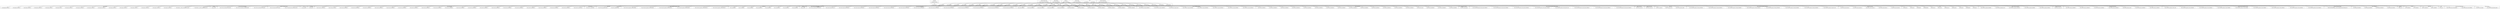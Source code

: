 digraph {
graph [overlap=false]
subgraph cluster_Moose_Meta_Role_Application_ToRole {
	label="Moose::Meta::Role::Application::ToRole";
	"Moose::Meta::Role::Application::ToRole::BEGIN@11";
	"Moose::Meta::Role::Application::ToRole::BEGIN@2";
	"Moose::Meta::Role::Application::ToRole::BEGIN@10";
	"Moose::Meta::Role::Application::ToRole::BEGIN@13";
	"Moose::Meta::Role::Application::ToRole::BEGIN@9";
	"Moose::Meta::Role::Application::ToRole::BEGIN@15";
}
subgraph cluster_Moose_Meta_Role_Composite {
	label="Moose::Meta::Role::Composite";
	"Moose::Meta::Role::Composite::BEGIN@9";
	"Moose::Meta::Role::Composite::meta";
	"Moose::Meta::Role::Composite::BEGIN@10";
	"Moose::Meta::Role::Composite::BEGIN@11";
	"Moose::Meta::Role::Composite::BEGIN@14";
	"Moose::Meta::Role::Composite::BEGIN@2";
	"Moose::Meta::Role::Composite::BEGIN@13";
	"Moose::Meta::Role::Composite::BEGIN@16";
}
subgraph cluster_DynaLoader {
	label="DynaLoader";
	"DynaLoader::bootstrap";
}
subgraph cluster_Moose_Meta_Role_Application_ToInstance {
	label="Moose::Meta::Role::Application::ToInstance";
	"Moose::Meta::Role::Application::ToInstance::BEGIN@11";
	"Moose::Meta::Role::Application::ToInstance::BEGIN@9";
	"Moose::Meta::Role::Application::ToInstance::BEGIN@14";
	"Moose::Meta::Role::Application::ToInstance::BEGIN@10";
	"Moose::Meta::Role::Application::ToInstance::meta";
	"Moose::Meta::Role::Application::ToInstance::BEGIN@16";
	"Moose::Meta::Role::Application::ToInstance::BEGIN@2";
	"Moose::Meta::Role::Application::ToInstance::BEGIN@13";
}
subgraph cluster_warnings {
	label="warnings";
	"warnings::import";
}
subgraph cluster_Moose_Meta_Attribute_Native {
	label="Moose::Meta::Attribute::Native";
	"Moose::Meta::Attribute::Native::BEGIN@2";
	"Moose::Meta::Attribute::Native::BEGIN@9";
}
subgraph cluster_Moose_Exporter {
	label="Moose::Exporter";
	"Moose::Exporter::BEGIN@590";
	"Moose::Exporter::BEGIN@18";
	"Moose::Exporter::import";
	"Moose::Exporter::__ANON__[Moose/Exporter.pm:468]";
	"Moose::Exporter::BEGIN@2";
	"Moose::Exporter::BEGIN@129";
	"Moose::Exporter::BEGIN@9";
	"Moose::Exporter::BEGIN@15";
	"Moose::Exporter::BEGIN@14";
	"Moose::Exporter::BEGIN@580";
	"Moose::Exporter::BEGIN@17";
	"Moose::Exporter::BEGIN@128";
	"Moose::Exporter::BEGIN@282";
	"Moose::Exporter::BEGIN@16";
	"Moose::Exporter::BEGIN@12";
	"Moose::Exporter::BEGIN@10";
	"Moose::Exporter::__ANON__[Moose/Exporter.pm:38]";
	"Moose::Exporter::BEGIN@13";
}
subgraph cluster_XSLoader {
	label="XSLoader";
	"XSLoader::load";
}
subgraph cluster_Class_MOP_Mixin_HasMethods {
	label="Class::MOP::Mixin::HasMethods";
	"Class::MOP::Mixin::HasMethods::add_method";
	"Class::MOP::Mixin::HasMethods::_add_meta_method";
	"Class::MOP::Mixin::HasMethods::get_method";
}
subgraph cluster_Moose_Meta_Role {
	label="Moose::Meta::Role";
	"Moose::Meta::Role::BEGIN@27";
	"Moose::Meta::Role::BEGIN@18";
	"Moose::Meta::Role::BEGIN@13";
	"Moose::Meta::Role::BEGIN@21";
	"Moose::Meta::Role::BEGIN@16";
	"Moose::Meta::Role::BEGIN@20";
	"Moose::Meta::Role::BEGIN@10";
	"Moose::Meta::Role::BEGIN@11";
	"Moose::Meta::Role::BEGIN@2";
	"Moose::Meta::Role::BEGIN@25";
	"Moose::Meta::Role::BEGIN@23";
	"Moose::Meta::Role::meta";
	"Moose::Meta::Role::BEGIN@22";
	"Moose::Meta::Role::BEGIN@19";
	"Moose::Meta::Role::BEGIN@15";
	"Moose::Meta::Role::BEGIN@24";
	"Moose::Meta::Role::BEGIN@9";
	"Moose::Meta::Role::BEGIN@14";
}
subgraph cluster_Moose_Util_TypeConstraints {
	label="Moose::Util::TypeConstraints";
	"Moose::Util::TypeConstraints::find_type_constraint";
	"Moose::Util::TypeConstraints::class_type";
}
subgraph cluster_Moose {
	label="Moose";
	"Moose::BEGIN@9";
	"Moose::init_meta";
	"Moose::BEGIN@41";
	"Moose::BEGIN@15";
	"Moose::extends";
	"Moose::BEGIN@29";
	"Moose::BEGIN@45";
	"Moose::BEGIN@34";
	"Moose::BEGIN@21";
	"Moose::BEGIN@37";
	"Moose::BEGIN@36";
	"Moose::BEGIN@39";
	"Moose::BEGIN@28";
	"Moose::around";
	"Moose::has";
	"Moose::BEGIN@42";
	"Moose::BEGIN@11";
	"Moose::BEGIN@32";
	"Moose::with";
	"Moose::BEGIN@14";
	"Moose::BEGIN@19";
	"Moose::BEGIN@44";
	"Moose::BEGIN@38";
	"Moose::BEGIN@31";
	"Moose::BEGIN@30";
	"Moose::bootstrap";
	"Moose::BEGIN@23";
	"Moose::BEGIN@40";
	"Moose::BEGIN@18";
	"Moose::BEGIN@2";
	"Moose::BEGIN@13";
	"Moose::BEGIN@8";
	"Moose::BEGIN@47";
}
subgraph cluster_Carp {
	label="Carp";
	"Carp::BEGIN@387";
	"Carp::BEGIN@105";
	"Carp::BEGIN@4";
	"Carp::BEGIN@18";
	"Carp::BEGIN@388";
	"Carp::BEGIN@8";
	"Carp::BEGIN@5";
	"Carp::BEGIN@17";
	"Carp::BEGIN@7";
	"Carp::BEGIN@67";
	"Carp::BEGIN@3";
}
subgraph cluster_mro {
	label="mro";
	"mro::get_linear_isa";
}
subgraph cluster_Moose_Meta_Role_Application_RoleSummation {
	label="Moose::Meta::Role::Application::RoleSummation";
	"Moose::Meta::Role::Application::RoleSummation::BEGIN@2";
	"Moose::Meta::Role::Application::RoleSummation::BEGIN@11";
	"Moose::Meta::Role::Application::RoleSummation::BEGIN@9";
	"Moose::Meta::Role::Application::RoleSummation::BEGIN@17";
	"Moose::Meta::Role::Application::RoleSummation::BEGIN@10";
	"Moose::Meta::Role::Application::RoleSummation::BEGIN@15";
	"Moose::Meta::Role::Application::RoleSummation::BEGIN@13";
	"Moose::Meta::Role::Application::RoleSummation::meta";
}
subgraph cluster_List_Util {
	label="List::Util";
	"List::Util::BEGIN@11";
	"List::Util::BEGIN@12";
}
subgraph cluster_Moose_Meta_Instance {
	label="Moose::Meta::Instance";
	"Moose::Meta::Instance::BEGIN@15";
	"Moose::Meta::Instance::BEGIN@10";
	"Moose::Meta::Instance::BEGIN@3";
	"Moose::Meta::Instance::BEGIN@11";
	"Moose::Meta::Instance::BEGIN@13";
}
subgraph cluster_Scalar_Util {
	label="Scalar::Util";
	"Scalar::Util::BEGIN@9";
	"Scalar::Util::BEGIN@10";
}
subgraph cluster_UNIVERSAL {
	label="UNIVERSAL";
	"UNIVERSAL::isa";
}
subgraph cluster_MooseX_Storage_IO_File {
	label="MooseX::Storage::IO::File";
	"MooseX::Storage::IO::File::BEGIN@4";
}
subgraph cluster_Moose_Meta_Class {
	label="Moose::Meta::Class";
	"Moose::Meta::Class::BEGIN@13";
	"Moose::Meta::Class::initialize";
	"Moose::Meta::Class::BEGIN@19";
	"Moose::Meta::Class::add_attribute";
	"Moose::Meta::Class::BEGIN@28";
	"Moose::Meta::Class::BEGIN@14";
	"Moose::Meta::Class::BEGIN@21";
	"Moose::Meta::Class::BEGIN@15";
	"Moose::Meta::Class::BEGIN@22";
	"Moose::Meta::Class::BEGIN@16";
	"Moose::Meta::Class::BEGIN@25";
	"Moose::Meta::Class::BEGIN@23";
	"Moose::Meta::Class::BEGIN@17";
	"Moose::Meta::Class::BEGIN@24";
	"Moose::Meta::Class::BEGIN@27";
	"Moose::Meta::Class::superclasses";
	"Moose::Meta::Class::BEGIN@3";
	"Moose::Meta::Class::BEGIN@10";
	"Moose::Meta::Class::BEGIN@18";
	"Moose::Meta::Class::BEGIN@11";
	"Moose::Meta::Class::BEGIN@31";
	"Moose::Meta::Class::BEGIN@26";
	"Moose::Meta::Class::BEGIN@29";
}
subgraph cluster_PerlFu_JobQueue {
	label="PerlFu::JobQueue";
	"PerlFu::JobQueue::BEGIN@5";
}
subgraph cluster_Class_Load {
	label="Class::Load";
	"Class::Load::BEGIN@12";
	"Class::Load::BEGIN@6";
	"Class::Load::BEGIN@7";
	"Class::Load::BEGIN@5";
	"Class::Load::BEGIN@9";
	"Class::Load::BEGIN@11";
	"Class::Load::BEGIN@16";
	"Class::Load::BEGIN@8";
}
subgraph cluster_PerlFu_Job {
	label="PerlFu::Job";
	"PerlFu::Job::BEGIN@3";
}
subgraph cluster_Class_MOP_Object {
	label="Class::MOP::Object";
	"Class::MOP::Object::meta";
}
subgraph cluster_Class_Load_XS {
	label="Class::Load::XS";
	"Class::Load::XS::is_class_loaded";
}
subgraph cluster_strict {
	label="strict";
	"strict::import";
}
subgraph cluster_Moose_Util {
	label="Moose::Util";
	"Moose::Util::apply_all_roles";
	"Moose::Util::_caller_info";
	"Moose::Util::add_method_modifier";
}
subgraph cluster_Class_MOP_Class {
	label="Class::MOP::Class";
	"Class::MOP::Class::find_method_by_name";
	"Class::MOP::Class::initialize";
}
subgraph cluster_Class_MOP {
	label="Class::MOP";
	"Class::MOP::_definition_context";
	"Class::MOP::get_metaclass_by_name";
}
subgraph cluster_MooseX_Storage {
	label="MooseX::Storage";
	"MooseX::Storage::BEGIN@5";
}
subgraph cluster_Exporter {
	label="Exporter";
	"Exporter::import";
}
subgraph cluster_Class_MOP_Attribute {
	label="Class::MOP::Attribute";
	"Class::MOP::Attribute::new";
}
subgraph cluster_Class_MOP_MiniTrait {
	label="Class::MOP::MiniTrait";
	"Class::MOP::MiniTrait::apply";
}
subgraph cluster_Moose_Object {
	label="Moose::Object";
	"Moose::Object::BEGIN@108";
	"Moose::Object::BEGIN@17";
	"Moose::Object::BEGIN@13";
	"Moose::Object::BEGIN@85";
	"Moose::Object::BEGIN@11";
	"Moose::Object::BEGIN@14";
	"Moose::Object::BEGIN@16";
	"Moose::Object::BEGIN@3";
	"Moose::Object::BEGIN@19";
	"Moose::Object::BEGIN@20";
	"Moose::Object::BEGIN@15";
	"Moose::Object::BEGIN@10";
}
subgraph cluster_main {
	label="main";
	"main::BEGIN@4";
	"main::BEGIN@3";
}
subgraph cluster_MooseX_Storage_Basic {
	label="MooseX::Storage::Basic";
	"MooseX::Storage::Basic::BEGIN@4";
}
subgraph cluster_Package_DeprecationManager {
	label="Package::DeprecationManager";
	"Package::DeprecationManager::__ANON__[Package/DeprecationManager.pm:61]";
}
subgraph cluster_Moose_Meta_Attribute {
	label="Moose::Meta::Attribute";
	"Moose::Meta::Attribute::new";
}
subgraph cluster_Class_MOP_Mixin_HasAttributes {
	label="Class::MOP::Mixin::HasAttributes";
	"Class::MOP::Mixin::HasAttributes::add_attribute";
}
subgraph cluster_Moose_Deprecated {
	label="Moose::Deprecated";
	"Moose::Deprecated::BEGIN@12";
	"Moose::Deprecated::BEGIN@10";
	"Moose::Deprecated::BEGIN@9";
	"Moose::Deprecated::BEGIN@2";
}
subgraph cluster_Moose_Meta_TypeConstraint {
	label="Moose::Meta::TypeConstraint";
	"Moose::Meta::TypeConstraint::BEGIN@26";
	"Moose::Meta::TypeConstraint::meta";
	"Moose::Meta::TypeConstraint::BEGIN@12";
	"Moose::Meta::TypeConstraint::BEGIN@19";
	"Moose::Meta::TypeConstraint::BEGIN@14";
	"Moose::Meta::TypeConstraint::BEGIN@24";
	"Moose::Meta::TypeConstraint::BEGIN@3";
	"Moose::Meta::TypeConstraint::BEGIN@11";
	"Moose::Meta::TypeConstraint::BEGIN@20";
	"Moose::Meta::TypeConstraint::BEGIN@23";
	"Moose::Meta::TypeConstraint::BEGIN@21";
	"Moose::Meta::TypeConstraint::BEGIN@10";
	"Moose::Meta::TypeConstraint::BEGIN@22";
}
subgraph cluster_Moose_Meta_TypeCoercion {
	label="Moose::Meta::TypeCoercion";
	"Moose::Meta::TypeCoercion::BEGIN@10";
	"Moose::Meta::TypeCoercion::BEGIN@12";
	"Moose::Meta::TypeCoercion::BEGIN@14";
	"Moose::Meta::TypeCoercion::BEGIN@3";
	"Moose::Meta::TypeCoercion::BEGIN@11";
	"Moose::Meta::TypeCoercion::BEGIN@15";
	"Moose::Meta::TypeCoercion::meta";
}
subgraph cluster_Moose_Meta_Role_Application {
	label="Moose::Meta::Role::Application";
	"Moose::Meta::Role::Application::meta";
	"Moose::Meta::Role::Application::BEGIN@9";
	"Moose::Meta::Role::Application::BEGIN@11";
	"Moose::Meta::Role::Application::BEGIN@2";
	"Moose::Meta::Role::Application::BEGIN@10";
}
subgraph cluster_Moose_Meta_Role_Application_ToClass {
	label="Moose::Meta::Role::Application::ToClass";
	"Moose::Meta::Role::Application::ToClass::BEGIN@10";
	"Moose::Meta::Role::Application::ToClass::BEGIN@11";
	"Moose::Meta::Role::Application::ToClass::BEGIN@17";
	"Moose::Meta::Role::Application::ToClass::BEGIN@2";
	"Moose::Meta::Role::Application::ToClass::BEGIN@9";
	"Moose::Meta::Role::Application::ToClass::BEGIN@15";
	"Moose::Meta::Role::Application::ToClass::BEGIN@13";
	"Moose::Meta::Role::Application::ToClass::meta";
	"Moose::Meta::Role::Application::ToClass::BEGIN@14";
}
"Moose::BEGIN@42" -> "Moose::Meta::Role::Application::ToInstance::BEGIN@9";
"Moose::BEGIN@19" -> "Moose::Exporter::import";
"Moose::BEGIN@19" -> "Moose::Exporter::BEGIN@9";
"Moose::BEGIN@19" -> "Moose::Exporter::BEGIN@15";
"Moose::BEGIN@38" -> "Moose::Meta::Role::Application::BEGIN@11";
"PerlFu::Job::BEGIN@3" -> "Moose::BEGIN@42";
"Moose::BEGIN@28" -> "Moose::Meta::Class::BEGIN@22";
"Moose::with" -> "Moose::Util::apply_all_roles";
"PerlFu::Job::BEGIN@3" -> "Moose::BEGIN@11";
"Moose::BEGIN@36" -> "Moose::Meta::Role::BEGIN@23";
"Moose::BEGIN@34" -> "Moose::Object::BEGIN@17";
"Moose::BEGIN@15" -> "Class::Load::BEGIN@6";
"Moose::BEGIN@42" -> "Moose::Meta::Role::Application::ToInstance::BEGIN@10";
"Moose::BEGIN@28" -> "Moose::Meta::Class::BEGIN@27";
"Moose::BEGIN@14" -> "Exporter::import";
"Moose::BEGIN@15" -> "Exporter::import";
"Moose::BEGIN@13" -> "Exporter::import";
"Moose::BEGIN@34" -> "Moose::Object::BEGIN@11";
"Moose::BEGIN@29" -> "Moose::Meta::TypeConstraint::BEGIN@24";
"Moose::BEGIN@28" -> "Moose::Meta::Class::BEGIN@3";
"Moose::BEGIN@37" -> "Moose::Meta::Role::Composite::BEGIN@11";
"Moose::BEGIN@42" -> "Moose::Meta::Role::Application::ToInstance::BEGIN@16";
"Moose::init_meta" -> "Moose::Util::TypeConstraints::find_type_constraint";
"Moose::BEGIN@30" -> "Moose::Meta::TypeCoercion::meta";
"Moose::BEGIN@36" -> "Moose::Meta::Role::BEGIN@27";
"Moose::BEGIN@30" -> "Moose::Meta::TypeCoercion::BEGIN@15";
"Moose::init_meta" -> "Moose::Util::TypeConstraints::class_type";
"Moose::BEGIN@28" -> "Moose::Meta::Class::BEGIN@21";
"Moose::BEGIN@19" -> "Moose::Exporter::BEGIN@17";
"Moose::BEGIN@28" -> "Moose::Meta::Class::BEGIN@16";
"Moose::BEGIN@40" -> "Moose::Meta::Role::Application::ToClass::BEGIN@11";
"Moose::BEGIN@13" -> "List::Util::BEGIN@11";
"Moose::BEGIN@30" -> "Moose::Meta::TypeCoercion::BEGIN@11";
"Moose::BEGIN@29" -> "Moose::Meta::TypeConstraint::BEGIN@19";
"Moose::BEGIN@39" -> "Moose::Meta::Role::Application::RoleSummation::BEGIN@13";
"Moose::BEGIN@37" -> "Moose::Meta::Role::Composite::BEGIN@16";
"Moose::with" -> "Moose::Exporter::__ANON__[Moose/Exporter.pm:38]";
"Moose::extends" -> "Moose::Exporter::__ANON__[Moose/Exporter.pm:38]";
"Moose::has" -> "Moose::Exporter::__ANON__[Moose/Exporter.pm:38]";
"Moose::around" -> "Moose::Exporter::__ANON__[Moose/Exporter.pm:38]";
"PerlFu::Job::BEGIN@3" -> "Moose::BEGIN@47";
"Moose::BEGIN@36" -> "Moose::Meta::Role::BEGIN@18";
"Moose::BEGIN@39" -> "Moose::Meta::Role::Application::RoleSummation::meta";
"PerlFu::Job::BEGIN@3" -> "Moose::BEGIN@29";
"Moose::BEGIN@40" -> "Moose::Meta::Role::Application::ToClass::BEGIN@15";
"PerlFu::Job::BEGIN@3" -> "Moose::BEGIN@45";
"Moose::BEGIN@39" -> "Moose::Meta::Role::Application::RoleSummation::BEGIN@9";
"Moose::BEGIN@34" -> "Moose::Object::BEGIN@16";
"Moose::BEGIN@34" -> "Moose::Object::BEGIN@15";
"Moose::BEGIN@19" -> "Moose::Exporter::BEGIN@128";
"Moose::BEGIN@40" -> "Moose::Meta::Role::Application::ToClass::BEGIN@10";
"Moose::init_meta" -> "Class::Load::XS::is_class_loaded";
"Moose::BEGIN@32" -> "Moose::Meta::Instance::BEGIN@13";
"Moose::BEGIN@14" -> "Carp::BEGIN@7";
"PerlFu::Job::BEGIN@3" -> "Moose::BEGIN@40";
"Moose::BEGIN@13" -> "Scalar::Util::BEGIN@9";
"Moose::BEGIN@41" -> "Moose::Meta::Role::Application::ToRole::BEGIN@10";
"Moose::BEGIN@29" -> "Moose::Meta::TypeConstraint::meta";
"Moose::BEGIN@40" -> "Moose::Meta::Role::Application::ToClass::BEGIN@2";
"Moose::BEGIN@28" -> "Class::MOP::Object::meta";
"MooseX::Storage::BEGIN@5" -> "Moose::extends";
"Moose::extends" -> "Moose::extends";
"Moose::BEGIN@28" -> "Moose::Meta::Class::BEGIN@19";
"Moose::BEGIN@36" -> "Moose::Meta::Role::BEGIN@11";
"PerlFu::Job::BEGIN@3" -> "Moose::BEGIN@39";
"Moose::BEGIN@28" -> "Moose::Meta::Class::BEGIN@15";
"Moose::BEGIN@32" -> "Moose::Meta::Instance::BEGIN@11";
"Moose::BEGIN@28" -> "Moose::Meta::Class::BEGIN@25";
"Moose::BEGIN@29" -> "Moose::Meta::TypeConstraint::BEGIN@12";
"Moose::BEGIN@30" -> "Moose::Meta::TypeCoercion::BEGIN@10";
"Moose::BEGIN@36" -> "Moose::Meta::Role::BEGIN@15";
"Moose::BEGIN@28" -> "Moose::Meta::Class::BEGIN@10";
"Moose::BEGIN@18" -> "Moose::Deprecated::BEGIN@12";
"Moose::BEGIN@36" -> "Moose::Meta::Role::BEGIN@9";
"Moose::BEGIN@37" -> "Moose::Meta::Role::Composite::BEGIN@10";
"Moose::BEGIN@14" -> "Carp::BEGIN@18";
"Moose::init_meta" -> "Moose::Meta::Class::initialize";
"Moose::BEGIN@36" -> "Moose::Meta::Role::BEGIN@16";
"PerlFu::Job::BEGIN@3" -> "Moose::BEGIN@34";
"Moose::BEGIN@34" -> "Moose::Object::BEGIN@20";
"Moose::BEGIN@47" -> "Moose::Meta::Attribute::Native::BEGIN@2";
"Moose::BEGIN@15" -> "Class::Load::BEGIN@9";
"Moose::BEGIN@39" -> "Moose::Meta::Role::Application::RoleSummation::BEGIN@10";
"Moose::BEGIN@28" -> "Moose::Meta::Class::BEGIN@23";
"PerlFu::Job::BEGIN@3" -> "Moose::BEGIN@31";
"Moose::BEGIN@29" -> "Moose::Meta::TypeConstraint::BEGIN@20";
"Moose::BEGIN@42" -> "Moose::Meta::Role::Application::ToInstance::BEGIN@2";
"Moose::BEGIN@28" -> "Moose::Meta::Class::BEGIN@26";
"Moose::BEGIN@39" -> "Moose::Meta::Role::Application::RoleSummation::BEGIN@15";
"Moose::BEGIN@34" -> "Moose::Object::BEGIN@10";
"Moose::BEGIN@14" -> "Carp::BEGIN@4";
"Moose::BEGIN@19" -> "Moose::Exporter::BEGIN@18";
"PerlFu::Job::BEGIN@3" -> "Moose::BEGIN@15";
"Moose::BEGIN@19" -> "Moose::Exporter::BEGIN@2";
"Moose::BEGIN@30" -> "Moose::Meta::Attribute::new";
"Moose::BEGIN@28" -> "Moose::Meta::Class::BEGIN@14";
"PerlFu::Job::BEGIN@3" -> "Moose::BEGIN@36";
"Moose::BEGIN@15" -> "Class::Load::BEGIN@12";
"Moose::BEGIN@28" -> "Moose::Meta::Class::BEGIN@17";
"Moose::BEGIN@9" -> "warnings::import";
"Moose::BEGIN@29" -> "Moose::Meta::TypeConstraint::BEGIN@14";
"Moose::init_meta" -> "Moose::Meta::Class::superclasses";
"Moose::extends" -> "Moose::Meta::Class::superclasses";
"Moose::BEGIN@38" -> "Moose::Meta::Role::Application::BEGIN@10";
"Moose::BEGIN@19" -> "Moose::Exporter::BEGIN@580";
"Moose::BEGIN@41" -> "Moose::Meta::Role::Application::ToRole::BEGIN@2";
"Moose::BEGIN@36" -> "Moose::Meta::Role::BEGIN@19";
"Moose::BEGIN@39" -> "Moose::Meta::Role::Application::RoleSummation::BEGIN@2";
"Moose::BEGIN@15" -> "Class::Load::BEGIN@16";
"Moose::BEGIN@19" -> "Moose::Exporter::BEGIN@13";
"Moose::BEGIN@19" -> "Moose::Exporter::BEGIN@590";
"Moose::BEGIN@36" -> "Moose::Meta::Role::BEGIN@13";
"Moose::BEGIN@47" -> "Class::MOP::Class::initialize";
"PerlFu::Job::BEGIN@3" -> "Moose::BEGIN@41";
"Moose::BEGIN@29" -> "Class::MOP::_definition_context";
"Moose::BEGIN@36" -> "Class::MOP::_definition_context";
"Moose::BEGIN@39" -> "Class::MOP::_definition_context";
"Moose::BEGIN@37" -> "Class::MOP::_definition_context";
"Moose::BEGIN@28" -> "Class::MOP::_definition_context";
"Moose::BEGIN@42" -> "Class::MOP::_definition_context";
"Moose::BEGIN@38" -> "Class::MOP::_definition_context";
"Moose::BEGIN@30" -> "Class::MOP::_definition_context";
"Moose::BEGIN@40" -> "Class::MOP::_definition_context";
"Moose::BEGIN@14" -> "Carp::BEGIN@8";
"Moose::BEGIN@19" -> "Moose::Exporter::BEGIN@10";
"Moose::BEGIN@42" -> "Moose::Meta::Role::Application::ToInstance::meta";
"PerlFu::Job::BEGIN@3" -> "Moose::BEGIN@18";
"Moose::BEGIN@28" -> "Moose::Meta::Class::BEGIN@11";
"Moose::BEGIN@8" -> "strict::import";
"Moose::BEGIN@42" -> "Moose::Meta::Role::Application::ToInstance::BEGIN@13";
"Moose::BEGIN@34" -> "Moose::Object::BEGIN@108";
"Moose::BEGIN@14" -> "Carp::BEGIN@388";
"Moose::BEGIN@28" -> "Moose::Meta::Class::BEGIN@13";
"Moose::BEGIN@19" -> "Moose::Exporter::BEGIN@129";
"Moose::BEGIN@29" -> "Moose::Meta::TypeConstraint::BEGIN@3";
"Moose::BEGIN@32" -> "Moose::Meta::Instance::BEGIN@3";
"PerlFu::Job::BEGIN@3" -> "Moose::BEGIN@37";
"Moose::BEGIN@41" -> "Moose::Meta::Role::Application::ToRole::BEGIN@9";
"Moose::BEGIN@38" -> "Moose::Meta::Role::Application::BEGIN@2";
"Moose::around" -> "Moose::Util::add_method_modifier";
"Moose::BEGIN@41" -> "Moose::Meta::Role::Application::ToRole::BEGIN@13";
"Moose::BEGIN@29" -> "Moose::Meta::TypeConstraint::BEGIN@21";
"Moose::BEGIN@29" -> "Moose::Meta::TypeConstraint::BEGIN@22";
"PerlFu::Job::BEGIN@3" -> "Moose::BEGIN@9";
"Moose::BEGIN@39" -> "Moose::Meta::Role::Application::RoleSummation::BEGIN@11";
"Moose::has" -> "Moose::Util::_caller_info";
"PerlFu::Job::BEGIN@3" -> "Moose::BEGIN@28";
"PerlFu::Job::BEGIN@3" -> "Moose::BEGIN@14";
"PerlFu::Job::BEGIN@3" -> "Moose::BEGIN@44";
"Moose::BEGIN@36" -> "Moose::Meta::Role::meta";
"Moose::BEGIN@14" -> "Carp::BEGIN@5";
"Moose::init_meta" -> "Class::MOP::Mixin::HasMethods::get_method";
"Moose::BEGIN@40" -> "Moose::Meta::Role::Application::ToClass::BEGIN@13";
"Moose::BEGIN@15" -> "Class::Load::BEGIN@5";
"Moose::BEGIN@15" -> "Class::Load::BEGIN@11";
"Moose::BEGIN@28" -> "Moose::Meta::Class::BEGIN@29";
"Moose::BEGIN@18" -> "Package::DeprecationManager::__ANON__[Package/DeprecationManager.pm:61]";
"Moose::Exporter::__ANON__[Moose/Exporter.pm:468]" -> "Moose::init_meta";
"Moose::BEGIN@30" -> "Moose::Meta::TypeCoercion::BEGIN@14";
"Moose::BEGIN@32" -> "Class::MOP::MiniTrait::apply";
"Moose::BEGIN@36" -> "Class::MOP::MiniTrait::apply";
"Moose::BEGIN@28" -> "Class::MOP::MiniTrait::apply";
"Moose::BEGIN@32" -> "Moose::Meta::Instance::BEGIN@15";
"Moose::BEGIN@29" -> "Moose::Meta::TypeConstraint::BEGIN@11";
"Moose::BEGIN@36" -> "Moose::Meta::Role::BEGIN@24";
"Moose::BEGIN@15" -> "Class::Load::BEGIN@8";
"Moose::BEGIN@40" -> "Moose::Meta::Role::Application::ToClass::BEGIN@17";
"Moose::BEGIN@36" -> "Moose::Meta::Role::BEGIN@20";
"Moose::BEGIN@34" -> "Moose::Object::BEGIN@3";
"Moose::BEGIN@18" -> "Moose::Deprecated::BEGIN@10";
"Moose::BEGIN@19" -> "Moose::Exporter::BEGIN@14";
"Moose::BEGIN@38" -> "Moose::Meta::Role::Application::meta";
"Moose::BEGIN@36" -> "Moose::Meta::Role::BEGIN@2";
"Moose::BEGIN@13" -> "XSLoader::load";
"Moose::BEGIN@37" -> "Moose::Meta::Role::Composite::BEGIN@14";
"MooseX::Storage::BEGIN@5" -> "Moose::with";
"Moose::with" -> "Moose::with";
"main::BEGIN@3" -> "Moose::with";
"Moose::BEGIN@34" -> "Moose::Object::BEGIN@13";
"PerlFu::Job::BEGIN@3" -> "Moose::BEGIN@19";
"Moose::BEGIN@14" -> "Carp::BEGIN@17";
"Moose::BEGIN@34" -> "Moose::Object::BEGIN@19";
"PerlFu::Job::BEGIN@3" -> "Moose::BEGIN@23";
"DynaLoader::bootstrap" -> "Moose::bootstrap";
"Moose::BEGIN@29" -> "Class::MOP::Mixin::HasAttributes::add_attribute";
"Moose::BEGIN@36" -> "Class::MOP::Mixin::HasAttributes::add_attribute";
"Moose::BEGIN@37" -> "Class::MOP::Mixin::HasAttributes::add_attribute";
"Moose::BEGIN@39" -> "Class::MOP::Mixin::HasAttributes::add_attribute";
"Moose::BEGIN@28" -> "Class::MOP::Mixin::HasAttributes::add_attribute";
"Moose::BEGIN@42" -> "Class::MOP::Mixin::HasAttributes::add_attribute";
"Moose::BEGIN@38" -> "Class::MOP::Mixin::HasAttributes::add_attribute";
"Moose::BEGIN@30" -> "Class::MOP::Mixin::HasAttributes::add_attribute";
"Moose::BEGIN@40" -> "Class::MOP::Mixin::HasAttributes::add_attribute";
"PerlFu::Job::BEGIN@3" -> "Moose::BEGIN@2";
"Moose::BEGIN@28" -> "Moose::Meta::Class::BEGIN@31";
"Moose::init_meta" -> "Class::MOP::Mixin::HasMethods::_add_meta_method";
"PerlFu::Job::BEGIN@3" -> "Moose::BEGIN@21";
"MooseX::Storage::Basic::BEGIN@4" -> "Moose::has";
"MooseX::Storage::IO::File::BEGIN@4" -> "Moose::has";
"main::BEGIN@4" -> "Moose::has";
"main::BEGIN@3" -> "Moose::has";
"PerlFu::JobQueue::BEGIN@5" -> "Moose::has";
"Moose::has" -> "Moose::has";
"PerlFu::Job::BEGIN@3" -> "Moose::BEGIN@32";
"Moose::BEGIN@39" -> "Moose::Meta::Role::Application::RoleSummation::BEGIN@17";
"Moose::BEGIN@19" -> "Moose::Exporter::BEGIN@16";
"Moose::BEGIN@19" -> "Moose::Exporter::BEGIN@12";
"Moose::BEGIN@36" -> "Moose::Meta::Role::BEGIN@22";
"Moose::BEGIN@40" -> "Moose::Meta::Role::Application::ToClass::meta";
"Moose::BEGIN@47" -> "Class::MOP::Class::find_method_by_name";
"Moose::BEGIN@29" -> "Moose::Meta::TypeConstraint::BEGIN@23";
"Moose::BEGIN@36" -> "Moose::Meta::Role::BEGIN@14";
"Moose::BEGIN@13" -> "List::Util::BEGIN@12";
"Moose::BEGIN@41" -> "Moose::Meta::Role::Application::ToRole::BEGIN@15";
"Moose::BEGIN@14" -> "Carp::BEGIN@387";
"Moose::BEGIN@30" -> "Moose::Meta::TypeCoercion::BEGIN@12";
"Moose::BEGIN@44" -> "Moose::Exporter::__ANON__[Moose/Exporter.pm:468]";
"Moose::init_meta" -> "UNIVERSAL::isa";
"Moose::BEGIN@36" -> "Moose::Meta::Role::BEGIN@10";
"Moose::BEGIN@14" -> "Carp::BEGIN@67";
"Moose::BEGIN@28" -> "Moose::Meta::Class::BEGIN@28";
"Moose::BEGIN@40" -> "Moose::Meta::Role::Application::ToClass::BEGIN@14";
"Moose::BEGIN@29" -> "Moose::Meta::TypeConstraint::BEGIN@10";
"Moose::BEGIN@13" -> "Scalar::Util::BEGIN@10";
"Moose::BEGIN@29" -> "Moose::Meta::TypeConstraint::BEGIN@26";
"Moose::BEGIN@14" -> "Carp::BEGIN@105";
"Moose::BEGIN@19" -> "Moose::Exporter::BEGIN@282";
"Moose::BEGIN@15" -> "Class::Load::BEGIN@7";
"Moose::BEGIN@36" -> "Class::MOP::Mixin::HasMethods::add_method";
"Moose::BEGIN@47" -> "Class::MOP::Mixin::HasMethods::add_method";
"Moose::BEGIN@30" -> "Moose::Meta::TypeCoercion::BEGIN@3";
"PerlFu::Job::BEGIN@3" -> "Moose::BEGIN@13";
"Moose::BEGIN@41" -> "Moose::Meta::Role::Application::ToRole::BEGIN@11";
"Moose::init_meta" -> "Class::MOP::get_metaclass_by_name";
"Moose::BEGIN@42" -> "Moose::Meta::Role::Application::ToInstance::BEGIN@14";
"Moose::BEGIN@40" -> "Moose::Meta::Role::Application::ToClass::BEGIN@9";
"Moose::BEGIN@37" -> "Moose::Meta::Role::Composite::meta";
"Moose::BEGIN@34" -> "Moose::Object::BEGIN@14";
"Moose::has" -> "Moose::Meta::Class::add_attribute";
"Moose::BEGIN@28" -> "Class::MOP::Attribute::new";
"Moose::BEGIN@14" -> "Carp::BEGIN@3";
"main::BEGIN@4" -> "Moose::around";
"main::BEGIN@3" -> "Moose::around";
"Moose::around" -> "Moose::around";
"Moose::BEGIN@37" -> "Moose::Meta::Role::Composite::BEGIN@9";
"Moose::BEGIN@42" -> "Moose::Meta::Role::Application::ToInstance::BEGIN@11";
"Moose::BEGIN@38" -> "Moose::Meta::Role::Application::BEGIN@9";
"Moose::BEGIN@28" -> "Moose::Meta::Class::BEGIN@18";
"Moose::BEGIN@37" -> "Moose::Meta::Role::Composite::BEGIN@2";
"Moose::BEGIN@18" -> "Moose::Deprecated::BEGIN@9";
"PerlFu::Job::BEGIN@3" -> "Moose::BEGIN@8";
"Moose::BEGIN@47" -> "Moose::Meta::Attribute::Native::BEGIN@9";
"Moose::BEGIN@36" -> "Moose::Meta::Role::BEGIN@21";
"Moose::BEGIN@18" -> "Moose::Deprecated::BEGIN@2";
"Moose::init_meta" -> "mro::get_linear_isa";
"Moose::BEGIN@36" -> "Moose::Meta::Role::BEGIN@25";
"Moose::BEGIN@32" -> "Moose::Meta::Instance::BEGIN@10";
"Moose::BEGIN@37" -> "Moose::Meta::Role::Composite::BEGIN@13";
"Moose::BEGIN@28" -> "Moose::Meta::Class::BEGIN@24";
"PerlFu::Job::BEGIN@3" -> "Moose::BEGIN@38";
"Moose::BEGIN@34" -> "Moose::Object::BEGIN@85";
"PerlFu::Job::BEGIN@3" -> "Moose::BEGIN@30";
}
